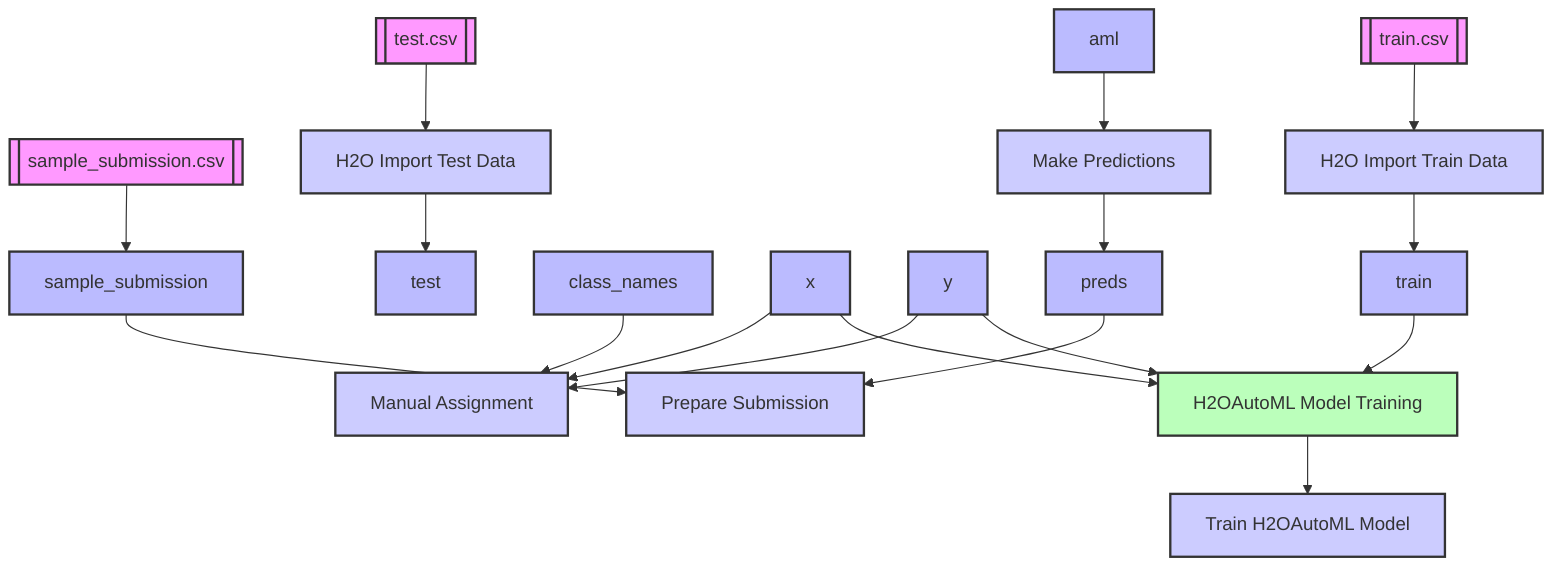 flowchart TD
    %% Data Sources %%
    A1[["train.csv"]]:::dataSource
    A2[["test.csv"]]:::dataSource
    A3[["sample_submission.csv"]]:::dataSource

    %% Variables %%
    B1["train"]:::variable
    B2["test"]:::variable
    B3["class_names"]:::variable
    B4["x"]:::variable
    B5["y"]:::variable
    B6["aml"]:::variable
    B7["preds"]:::variable
    B8["sample_submission"]:::variable

    %% Processes %%
    C1["H2O Import Train Data"]:::process
    C2["H2O Import Test Data"]:::process
    C3["Manual Assignment"]:::process
    C4["Train H2OAutoML Model"]:::process
    C5["Make Predictions"]:::process
    C6["Prepare Submission"]:::process

    %% ML Model %%
    D1["H2OAutoML Model Training"]:::mlModel

    %% Styles %%
    classDef dataSource fill:#f9f,stroke:#333,stroke-width:2px;
    classDef variable fill:#bbf,stroke:#333,stroke-width:2px;
    classDef process fill:#ccf,stroke:#333,stroke-width:2px;
    classDef mlModel fill:#bfb,stroke:#333,stroke-width:2px;

    %% Data Source to Variable Flow %%
    A1 --> C1
    C1 --> B1
    A2 --> C2
    C2 --> B2
    A3 --> B8

    %% Variable to ML Model & Process Flow %%
    B1 --> D1
    B3 --> C3
    B4 --> C3
    B5 --> C3
    B4 & B5 --> D1

    D1 --> C4

    %% Predictions and Submission %%
    B6 --> C5
    C5 --> B7
    B7 --> C6
    B8 --> C6